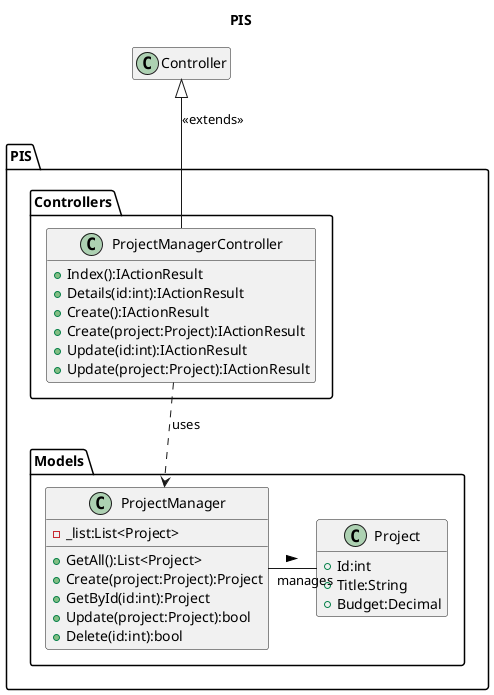 @startuml
title PIS

package PIS.Models
{
    class Project
    {
        +Id:int
        +Title:String
        +Budget:Decimal
    }

    class ProjectManager
    {
        -_list:List<Project>
        
        +GetAll():List<Project>
        +Create(project:Project):Project
        +GetById(id:int):Project
        +Update(project:Project):bool
        +Delete(id:int):bool
    }
}

package PIS.Controllers 
{
    class ProjectManagerController{
        +Index():IActionResult
        +Details(id:int):IActionResult
        +Create():IActionResult
        +Create(project:Project):IActionResult
        +Update(id:int):IActionResult
        +Update(project:Project):IActionResult
    }
}

class Controller{}

ProjectManager - Project : > "manages"
ProjectManagerController -up-|> Controller : "<<extends>>"
ProjectManagerController ..> ProjectManager : "uses"



hide empty members
@enduml

